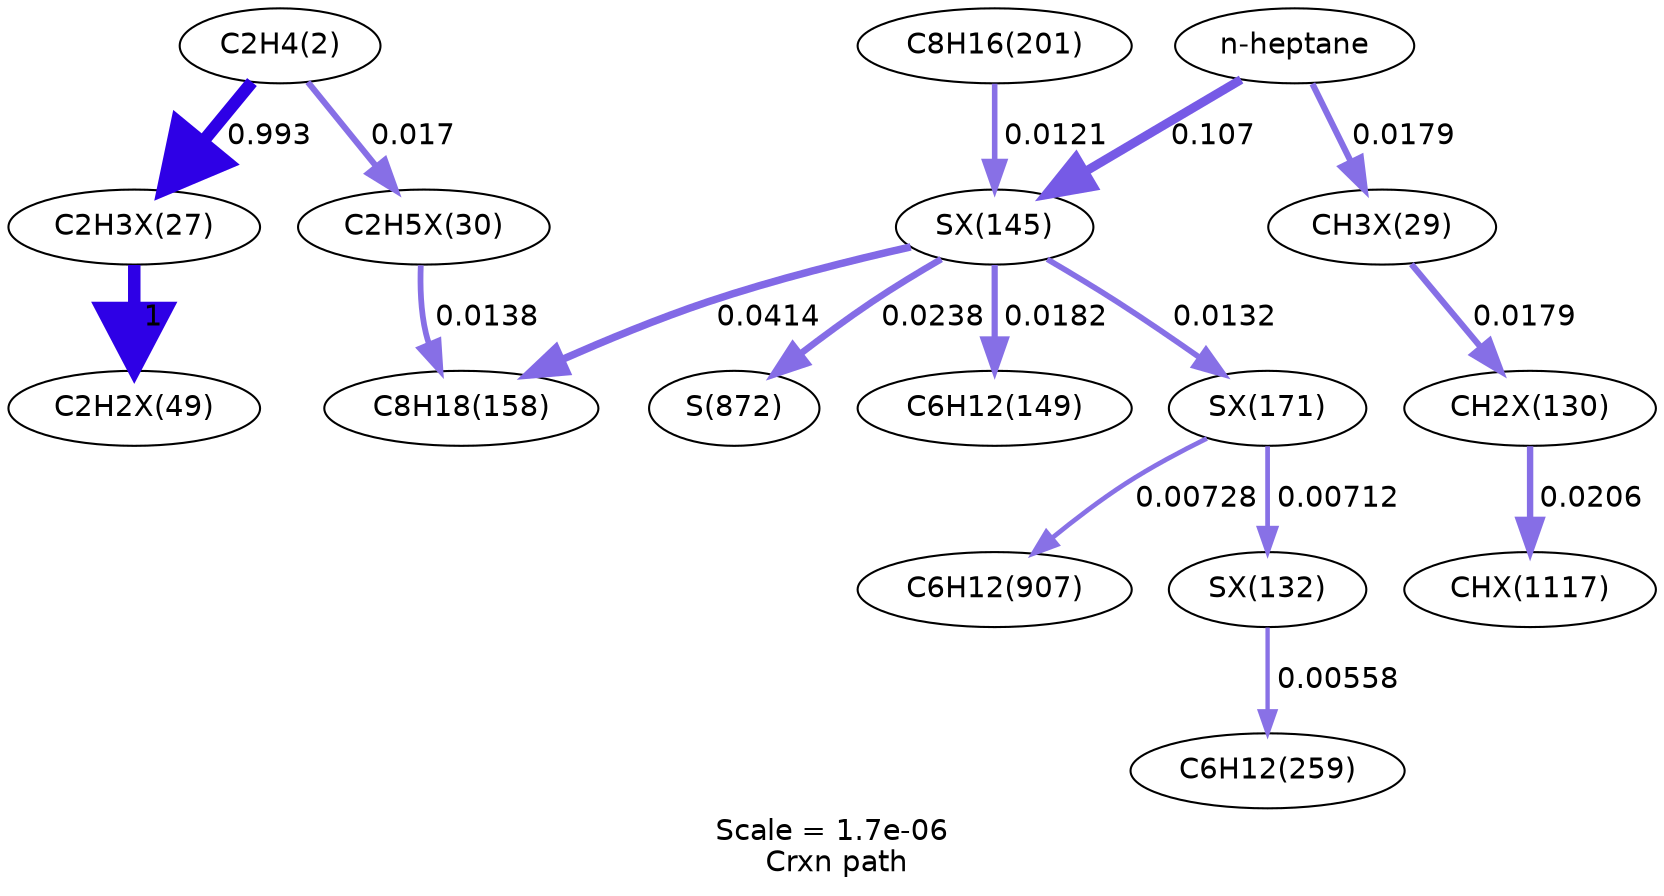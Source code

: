 digraph reaction_paths {
center=1;
s5 -> s31[fontname="Helvetica", style="setlinewidth(5.99)", arrowsize=3, color="0.7, 1.49, 0.9"
, label=" 0.993"];
s5 -> s33[fontname="Helvetica", style="setlinewidth(2.93)", arrowsize=1.46, color="0.7, 0.517, 0.9"
, label=" 0.017"];
s31 -> s40[fontname="Helvetica", style="setlinewidth(6)", arrowsize=3, color="0.7, 1.5, 0.9"
, label=" 1"];
s33 -> s16[fontname="Helvetica", style="setlinewidth(2.77)", arrowsize=1.38, color="0.7, 0.514, 0.9"
, label=" 0.0138"];
s47 -> s13[fontname="Helvetica", style="setlinewidth(2.98)", arrowsize=1.49, color="0.7, 0.518, 0.9"
, label=" 0.0182"];
s47 -> s16[fontname="Helvetica", style="setlinewidth(3.6)", arrowsize=1.8, color="0.7, 0.541, 0.9"
, label=" 0.0414"];
s47 -> s48[fontname="Helvetica", style="setlinewidth(2.73)", arrowsize=1.37, color="0.7, 0.513, 0.9"
, label=" 0.0132"];
s0 -> s47[fontname="Helvetica", style="setlinewidth(4.31)", arrowsize=2.16, color="0.7, 0.607, 0.9"
, label=" 0.107"];
s47 -> s27[fontname="Helvetica", style="setlinewidth(3.18)", arrowsize=1.59, color="0.7, 0.524, 0.9"
, label=" 0.0238"];
s19 -> s47[fontname="Helvetica", style="setlinewidth(2.67)", arrowsize=1.33, color="0.7, 0.512, 0.9"
, label=" 0.0121"];
s46 -> s23[fontname="Helvetica", style="setlinewidth(2.08)", arrowsize=1.04, color="0.7, 0.506, 0.9"
, label=" 0.00558"];
s48 -> s46[fontname="Helvetica", style="setlinewidth(2.27)", arrowsize=1.13, color="0.7, 0.507, 0.9"
, label=" 0.00712"];
s48 -> s28[fontname="Helvetica", style="setlinewidth(2.28)", arrowsize=1.14, color="0.7, 0.507, 0.9"
, label=" 0.00728"];
s0 -> s32[fontname="Helvetica", style="setlinewidth(2.96)", arrowsize=1.48, color="0.7, 0.518, 0.9"
, label=" 0.0179"];
s32 -> s44[fontname="Helvetica", style="setlinewidth(2.96)", arrowsize=1.48, color="0.7, 0.518, 0.9"
, label=" 0.0179"];
s44 -> s52[fontname="Helvetica", style="setlinewidth(3.07)", arrowsize=1.53, color="0.7, 0.521, 0.9"
, label=" 0.0206"];
s0 [ fontname="Helvetica", label="n-heptane"];
s5 [ fontname="Helvetica", label="C2H4(2)"];
s13 [ fontname="Helvetica", label="C6H12(149)"];
s16 [ fontname="Helvetica", label="C8H18(158)"];
s19 [ fontname="Helvetica", label="C8H16(201)"];
s23 [ fontname="Helvetica", label="C6H12(259)"];
s27 [ fontname="Helvetica", label="S(872)"];
s28 [ fontname="Helvetica", label="C6H12(907)"];
s31 [ fontname="Helvetica", label="C2H3X(27)"];
s32 [ fontname="Helvetica", label="CH3X(29)"];
s33 [ fontname="Helvetica", label="C2H5X(30)"];
s40 [ fontname="Helvetica", label="C2H2X(49)"];
s44 [ fontname="Helvetica", label="CH2X(130)"];
s46 [ fontname="Helvetica", label="SX(132)"];
s47 [ fontname="Helvetica", label="SX(145)"];
s48 [ fontname="Helvetica", label="SX(171)"];
s52 [ fontname="Helvetica", label="CHX(1117)"];
 label = "Scale = 1.7e-06\l Crxn path";
 fontname = "Helvetica";
}
